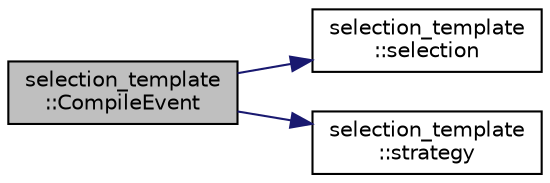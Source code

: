 digraph "selection_template::CompileEvent"
{
 // INTERACTIVE_SVG=YES
 // LATEX_PDF_SIZE
  edge [fontname="Helvetica",fontsize="10",labelfontname="Helvetica",labelfontsize="10"];
  node [fontname="Helvetica",fontsize="10",shape=record];
  rankdir="LR";
  Node1 [label="selection_template\l::CompileEvent",height=0.2,width=0.4,color="black", fillcolor="grey75", style="filled", fontcolor="black",tooltip=" "];
  Node1 -> Node2 [color="midnightblue",fontsize="10",style="solid",fontname="Helvetica"];
  Node2 [label="selection_template\l::selection",height=0.2,width=0.4,color="black", fillcolor="white", style="filled",URL="$classselection__template.html#a906e3f695a675e5a545fa4eab867cfd7",tooltip=" "];
  Node1 -> Node3 [color="midnightblue",fontsize="10",style="solid",fontname="Helvetica"];
  Node3 [label="selection_template\l::strategy",height=0.2,width=0.4,color="black", fillcolor="white", style="filled",URL="$classselection__template.html#a01a81c84699bb054a8c320fc5575e17b",tooltip=" "];
}
